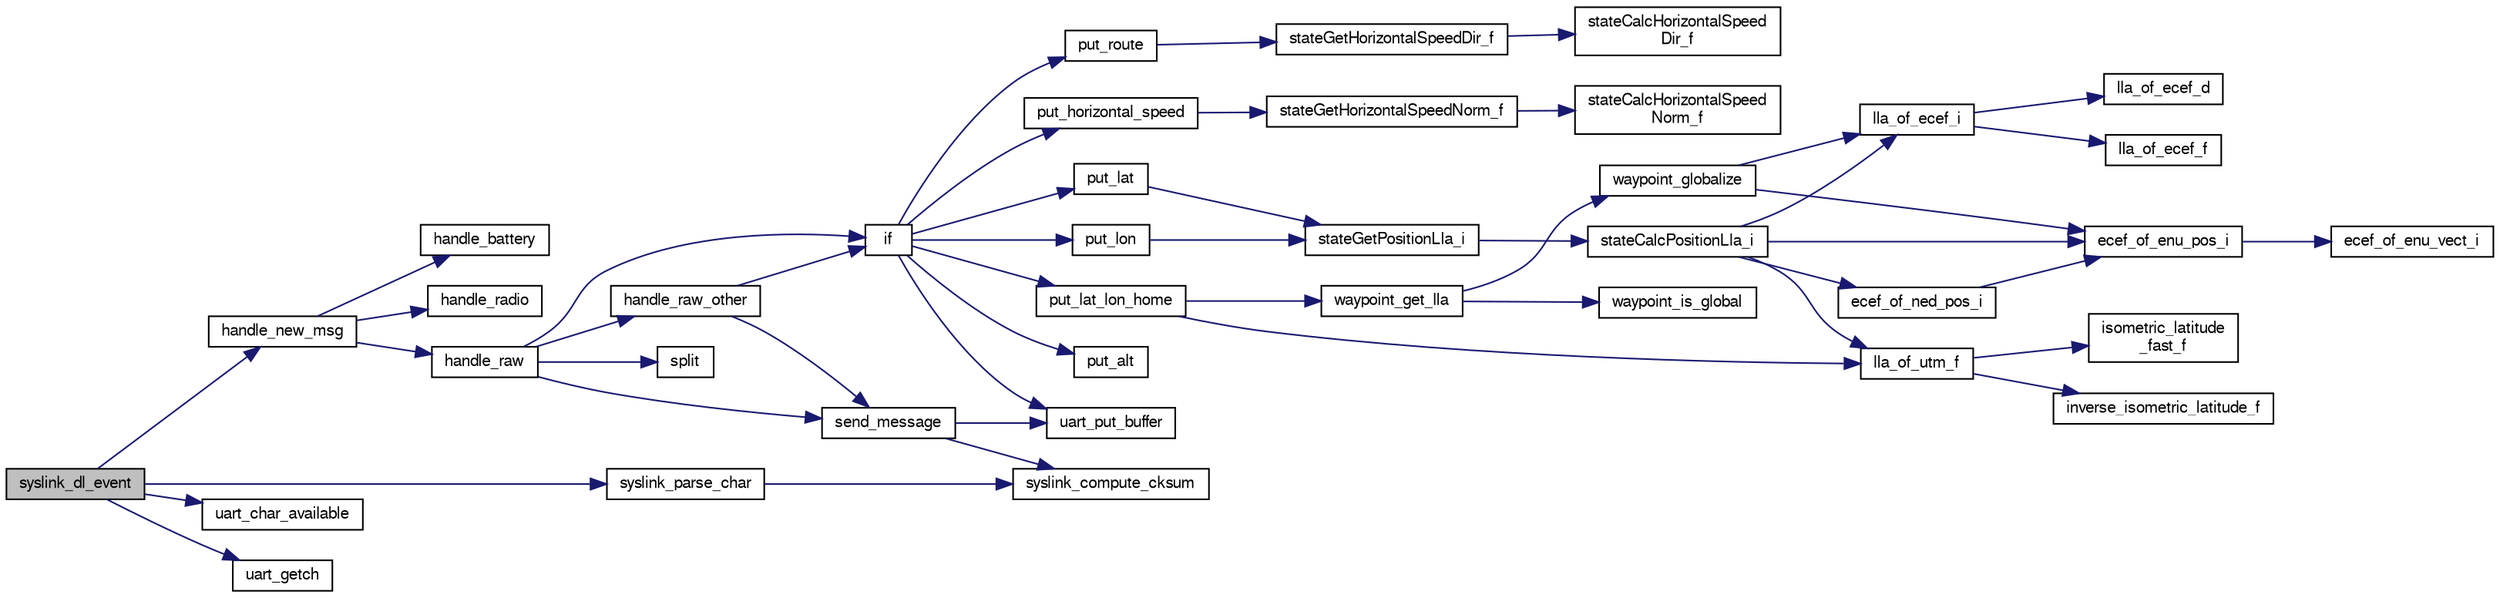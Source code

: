 digraph "syslink_dl_event"
{
  edge [fontname="FreeSans",fontsize="10",labelfontname="FreeSans",labelfontsize="10"];
  node [fontname="FreeSans",fontsize="10",shape=record];
  rankdir="LR";
  Node1 [label="syslink_dl_event",height=0.2,width=0.4,color="black", fillcolor="grey75", style="filled", fontcolor="black"];
  Node1 -> Node2 [color="midnightblue",fontsize="10",style="solid",fontname="FreeSans"];
  Node2 [label="handle_new_msg",height=0.2,width=0.4,color="black", fillcolor="white", style="filled",URL="$syslink__dl_8c.html#a665fd9a99b5fbbbff1c98a97f1742665",tooltip="New RX message. "];
  Node2 -> Node3 [color="midnightblue",fontsize="10",style="solid",fontname="FreeSans"];
  Node3 [label="handle_battery",height=0.2,width=0.4,color="black", fillcolor="white", style="filled",URL="$syslink__dl_8c.html#a5c78def63998fc914185e7e10213eb86",tooltip="Handle battery message. "];
  Node2 -> Node4 [color="midnightblue",fontsize="10",style="solid",fontname="FreeSans"];
  Node4 [label="handle_radio",height=0.2,width=0.4,color="black", fillcolor="white", style="filled",URL="$syslink__dl_8c.html#a1b6a129ceaf5c9cf3096d2fb3e91a3c2"];
  Node2 -> Node5 [color="midnightblue",fontsize="10",style="solid",fontname="FreeSans"];
  Node5 [label="handle_raw",height=0.2,width=0.4,color="black", fillcolor="white", style="filled",URL="$syslink__dl_8c.html#a9a5fcd9b15a63e5311c8ff49c6f95bb8",tooltip="Handle raw datalink. "];
  Node5 -> Node6 [color="midnightblue",fontsize="10",style="solid",fontname="FreeSans"];
  Node6 [label="handle_raw_other",height=0.2,width=0.4,color="black", fillcolor="white", style="filled",URL="$syslink__dl_8c.html#aa429086c6c98ffa95fdb0381e67b1285",tooltip="Handle various raw messages. "];
  Node6 -> Node7 [color="midnightblue",fontsize="10",style="solid",fontname="FreeSans"];
  Node7 [label="if",height=0.2,width=0.4,color="black", fillcolor="white", style="filled",URL="$e__identification__fr_8c.html#a92cffae21318c1d983c63f3afa2a8d87"];
  Node7 -> Node8 [color="midnightblue",fontsize="10",style="solid",fontname="FreeSans"];
  Node8 [label="put_lat",height=0.2,width=0.4,color="black", fillcolor="white", style="filled",URL="$e__identification__fr_8c.html#abe4d49e345383266eb45de2d01dc9998"];
  Node8 -> Node9 [color="midnightblue",fontsize="10",style="solid",fontname="FreeSans"];
  Node9 [label="stateGetPositionLla_i",height=0.2,width=0.4,color="black", fillcolor="white", style="filled",URL="$group__state__position.html#ga99473409b740a26c0e2b9a5bd8e9defb",tooltip="Get position in LLA coordinates (int). "];
  Node9 -> Node10 [color="midnightblue",fontsize="10",style="solid",fontname="FreeSans"];
  Node10 [label="stateCalcPositionLla_i",height=0.2,width=0.4,color="black", fillcolor="white", style="filled",URL="$group__state__position.html#gad0fedf046f198eace06305e56fc7a0f8",tooltip="Calculate LLA (int) from any other available representation. "];
  Node10 -> Node11 [color="midnightblue",fontsize="10",style="solid",fontname="FreeSans"];
  Node11 [label="lla_of_ecef_i",height=0.2,width=0.4,color="black", fillcolor="white", style="filled",URL="$group__math__geodetic__int.html#gaea47a32071c2427f895fcb1df32c4e23",tooltip="Convert a ECEF to LLA. "];
  Node11 -> Node12 [color="midnightblue",fontsize="10",style="solid",fontname="FreeSans"];
  Node12 [label="lla_of_ecef_f",height=0.2,width=0.4,color="black", fillcolor="white", style="filled",URL="$pprz__geodetic__float_8c.html#adecd186d51b41b09f0cad928c0d2f68e"];
  Node11 -> Node13 [color="midnightblue",fontsize="10",style="solid",fontname="FreeSans"];
  Node13 [label="lla_of_ecef_d",height=0.2,width=0.4,color="black", fillcolor="white", style="filled",URL="$group__math__geodetic__double.html#ga9d3464ccabcd97db9fb4e1c7d25dfe16"];
  Node10 -> Node14 [color="midnightblue",fontsize="10",style="solid",fontname="FreeSans"];
  Node14 [label="lla_of_utm_f",height=0.2,width=0.4,color="black", fillcolor="white", style="filled",URL="$pprz__geodetic__float_8c.html#a30c2e47ec9a898079c04e8b08496b455"];
  Node14 -> Node15 [color="midnightblue",fontsize="10",style="solid",fontname="FreeSans"];
  Node15 [label="inverse_isometric_latitude_f",height=0.2,width=0.4,color="black", fillcolor="white", style="filled",URL="$pprz__geodetic__float_8c.html#a28b6e05c87f50f1e5290e36407095fb6"];
  Node14 -> Node16 [color="midnightblue",fontsize="10",style="solid",fontname="FreeSans"];
  Node16 [label="isometric_latitude\l_fast_f",height=0.2,width=0.4,color="black", fillcolor="white", style="filled",URL="$pprz__geodetic__float_8c.html#a21ea1b369f7d4abd984fb89c488dde24"];
  Node10 -> Node17 [color="midnightblue",fontsize="10",style="solid",fontname="FreeSans"];
  Node17 [label="ecef_of_ned_pos_i",height=0.2,width=0.4,color="black", fillcolor="white", style="filled",URL="$group__math__geodetic__int.html#gaf92579b72a2adb1aaac73fae89553fca",tooltip="Convert a local NED position to ECEF. "];
  Node17 -> Node18 [color="midnightblue",fontsize="10",style="solid",fontname="FreeSans"];
  Node18 [label="ecef_of_enu_pos_i",height=0.2,width=0.4,color="black", fillcolor="white", style="filled",URL="$group__math__geodetic__int.html#gaaeff7441301129ca712e828b9b4f474e",tooltip="Convert a local ENU position to ECEF. "];
  Node18 -> Node19 [color="midnightblue",fontsize="10",style="solid",fontname="FreeSans"];
  Node19 [label="ecef_of_enu_vect_i",height=0.2,width=0.4,color="black", fillcolor="white", style="filled",URL="$group__math__geodetic__int.html#gaabe6e63048c95afdffdd4a581dc5f2b8",tooltip="Rotate a vector from ENU to ECEF. "];
  Node10 -> Node18 [color="midnightblue",fontsize="10",style="solid",fontname="FreeSans"];
  Node7 -> Node20 [color="midnightblue",fontsize="10",style="solid",fontname="FreeSans"];
  Node20 [label="put_lon",height=0.2,width=0.4,color="black", fillcolor="white", style="filled",URL="$e__identification__fr_8c.html#a58d75f9f286ae788eb5a93131c69b9cf"];
  Node20 -> Node9 [color="midnightblue",fontsize="10",style="solid",fontname="FreeSans"];
  Node7 -> Node21 [color="midnightblue",fontsize="10",style="solid",fontname="FreeSans"];
  Node21 [label="put_alt",height=0.2,width=0.4,color="black", fillcolor="white", style="filled",URL="$e__identification__fr_8c.html#af46aee3f4ea5943261ce0a748645d5ab"];
  Node7 -> Node22 [color="midnightblue",fontsize="10",style="solid",fontname="FreeSans"];
  Node22 [label="put_lat_lon_home",height=0.2,width=0.4,color="black", fillcolor="white", style="filled",URL="$e__identification__fr_8c.html#ab86f66c5c2a551aabe930fff3a5120d3"];
  Node22 -> Node14 [color="midnightblue",fontsize="10",style="solid",fontname="FreeSans"];
  Node22 -> Node23 [color="midnightblue",fontsize="10",style="solid",fontname="FreeSans"];
  Node23 [label="waypoint_get_lla",height=0.2,width=0.4,color="black", fillcolor="white", style="filled",URL="$subsystems_2navigation_2waypoints_8c.html#a2ed9112b04893275873729d03176f490",tooltip="Get LLA coordinates of waypoint. "];
  Node23 -> Node24 [color="midnightblue",fontsize="10",style="solid",fontname="FreeSans"];
  Node24 [label="waypoint_is_global",height=0.2,width=0.4,color="black", fillcolor="white", style="filled",URL="$subsystems_2navigation_2waypoints_8c.html#a4f584367219ec09db0e1df24c85e7a1b"];
  Node23 -> Node25 [color="midnightblue",fontsize="10",style="solid",fontname="FreeSans"];
  Node25 [label="waypoint_globalize",height=0.2,width=0.4,color="black", fillcolor="white", style="filled",URL="$subsystems_2navigation_2waypoints_8c.html#a10acece8582506367e9e9df3694bf31b",tooltip="update global LLA coordinates from its ENU coordinates "];
  Node25 -> Node18 [color="midnightblue",fontsize="10",style="solid",fontname="FreeSans"];
  Node25 -> Node11 [color="midnightblue",fontsize="10",style="solid",fontname="FreeSans"];
  Node7 -> Node26 [color="midnightblue",fontsize="10",style="solid",fontname="FreeSans"];
  Node26 [label="put_route",height=0.2,width=0.4,color="black", fillcolor="white", style="filled",URL="$e__identification__fr_8c.html#ad697ac22d1fafd997a6033c81aac40c9"];
  Node26 -> Node27 [color="midnightblue",fontsize="10",style="solid",fontname="FreeSans"];
  Node27 [label="stateGetHorizontalSpeedDir_f",height=0.2,width=0.4,color="black", fillcolor="white", style="filled",URL="$group__state__velocity.html#ga6f8b83126a235daea584aa9ce97f7fac",tooltip="Get dir of horizontal ground speed (float). "];
  Node27 -> Node28 [color="midnightblue",fontsize="10",style="solid",fontname="FreeSans"];
  Node28 [label="stateCalcHorizontalSpeed\lDir_f",height=0.2,width=0.4,color="black", fillcolor="white", style="filled",URL="$group__state__velocity.html#gad9b7b6ea39d5a4ee3e824f97204c4bb5"];
  Node7 -> Node29 [color="midnightblue",fontsize="10",style="solid",fontname="FreeSans"];
  Node29 [label="put_horizontal_speed",height=0.2,width=0.4,color="black", fillcolor="white", style="filled",URL="$e__identification__fr_8c.html#ad38b113b8c749a0ad70f3226ce4be6c8"];
  Node29 -> Node30 [color="midnightblue",fontsize="10",style="solid",fontname="FreeSans"];
  Node30 [label="stateGetHorizontalSpeedNorm_f",height=0.2,width=0.4,color="black", fillcolor="white", style="filled",URL="$group__state__velocity.html#ga1396b84069296dc0353f25281a472c08",tooltip="Get norm of horizontal ground speed (float). "];
  Node30 -> Node31 [color="midnightblue",fontsize="10",style="solid",fontname="FreeSans"];
  Node31 [label="stateCalcHorizontalSpeed\lNorm_f",height=0.2,width=0.4,color="black", fillcolor="white", style="filled",URL="$group__state__velocity.html#ga990849172b82f2e3bc1ab9da2395c9c4"];
  Node7 -> Node32 [color="midnightblue",fontsize="10",style="solid",fontname="FreeSans"];
  Node32 [label="uart_put_buffer",height=0.2,width=0.4,color="black", fillcolor="white", style="filled",URL="$chibios_2mcu__periph_2uart__arch_8c.html#aafe5af02ef8bf915fcd76d39896174a3",tooltip="Uart transmit buffer implementation. "];
  Node6 -> Node33 [color="midnightblue",fontsize="10",style="solid",fontname="FreeSans"];
  Node33 [label="send_message",height=0.2,width=0.4,color="black", fillcolor="white", style="filled",URL="$syslink__dl_8c.html#ad541734144cc860fa9ab400f9ffc2a05",tooltip="Send a syslink message. "];
  Node33 -> Node34 [color="midnightblue",fontsize="10",style="solid",fontname="FreeSans"];
  Node34 [label="syslink_compute_cksum",height=0.2,width=0.4,color="black", fillcolor="white", style="filled",URL="$syslink_8c.html#acb5b03f84db2a11b296e3f1afe5d5ed7",tooltip="Compute syslink checksum. "];
  Node33 -> Node32 [color="midnightblue",fontsize="10",style="solid",fontname="FreeSans"];
  Node5 -> Node7 [color="midnightblue",fontsize="10",style="solid",fontname="FreeSans"];
  Node5 -> Node33 [color="midnightblue",fontsize="10",style="solid",fontname="FreeSans"];
  Node5 -> Node35 [color="midnightblue",fontsize="10",style="solid",fontname="FreeSans"];
  Node35 [label="split",height=0.2,width=0.4,color="black", fillcolor="white", style="filled",URL="$microrl_8c.html#a306bf791daa21526b303e834c34916b4"];
  Node1 -> Node36 [color="midnightblue",fontsize="10",style="solid",fontname="FreeSans"];
  Node36 [label="syslink_parse_char",height=0.2,width=0.4,color="black", fillcolor="white", style="filled",URL="$syslink_8c.html#a84f1b8a7c817eb6516f9d4578cb7e381",tooltip="Parse one byte. "];
  Node36 -> Node34 [color="midnightblue",fontsize="10",style="solid",fontname="FreeSans"];
  Node1 -> Node37 [color="midnightblue",fontsize="10",style="solid",fontname="FreeSans"];
  Node37 [label="uart_char_available",height=0.2,width=0.4,color="black", fillcolor="white", style="filled",URL="$linux_2mcu__periph_2uart__arch_8c.html#a663f41657d0ad8e115fc7709b071d749",tooltip="Check UART for available chars in receive buffer. "];
  Node1 -> Node38 [color="midnightblue",fontsize="10",style="solid",fontname="FreeSans"];
  Node38 [label="uart_getch",height=0.2,width=0.4,color="black", fillcolor="white", style="filled",URL="$chibios_2mcu__periph_2uart__arch_8c.html#adb9a60ec94a31a08e6454ccf64f24039"];
}
